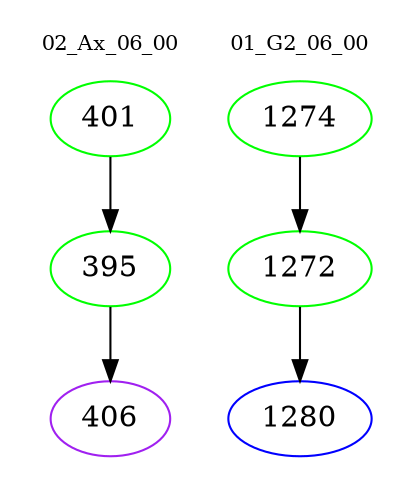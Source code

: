 digraph{
subgraph cluster_0 {
color = white
label = "02_Ax_06_00";
fontsize=10;
T0_401 [label="401", color="green"]
T0_401 -> T0_395 [color="black"]
T0_395 [label="395", color="green"]
T0_395 -> T0_406 [color="black"]
T0_406 [label="406", color="purple"]
}
subgraph cluster_1 {
color = white
label = "01_G2_06_00";
fontsize=10;
T1_1274 [label="1274", color="green"]
T1_1274 -> T1_1272 [color="black"]
T1_1272 [label="1272", color="green"]
T1_1272 -> T1_1280 [color="black"]
T1_1280 [label="1280", color="blue"]
}
}
